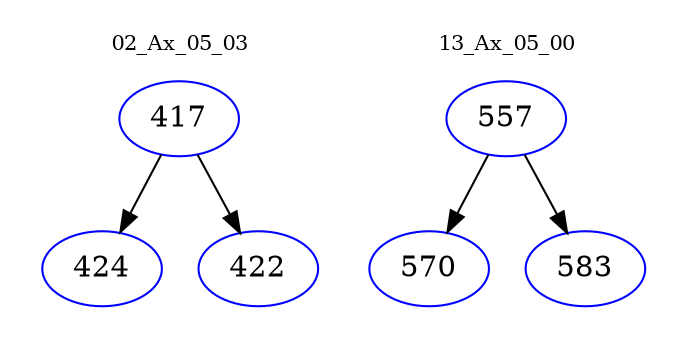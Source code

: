digraph{
subgraph cluster_0 {
color = white
label = "02_Ax_05_03";
fontsize=10;
T0_417 [label="417", color="blue"]
T0_417 -> T0_424 [color="black"]
T0_424 [label="424", color="blue"]
T0_417 -> T0_422 [color="black"]
T0_422 [label="422", color="blue"]
}
subgraph cluster_1 {
color = white
label = "13_Ax_05_00";
fontsize=10;
T1_557 [label="557", color="blue"]
T1_557 -> T1_570 [color="black"]
T1_570 [label="570", color="blue"]
T1_557 -> T1_583 [color="black"]
T1_583 [label="583", color="blue"]
}
}
